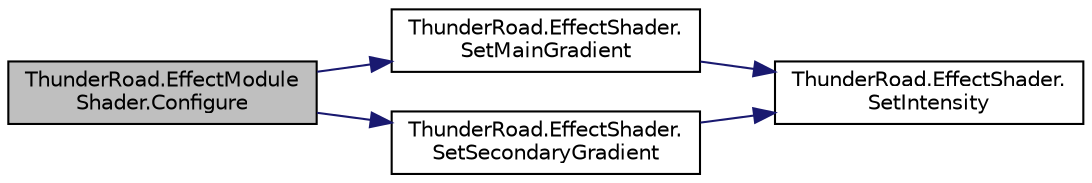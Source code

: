 digraph "ThunderRoad.EffectModuleShader.Configure"
{
 // LATEX_PDF_SIZE
  edge [fontname="Helvetica",fontsize="10",labelfontname="Helvetica",labelfontsize="10"];
  node [fontname="Helvetica",fontsize="10",shape=record];
  rankdir="LR";
  Node1 [label="ThunderRoad.EffectModule\lShader.Configure",height=0.2,width=0.4,color="black", fillcolor="grey75", style="filled", fontcolor="black",tooltip="Configures the specified effect."];
  Node1 -> Node2 [color="midnightblue",fontsize="10",style="solid",fontname="Helvetica"];
  Node2 [label="ThunderRoad.EffectShader.\lSetMainGradient",height=0.2,width=0.4,color="black", fillcolor="white", style="filled",URL="$class_thunder_road_1_1_effect_shader.html#af63226eb2a45ddbcdf90c46d74d1b3a7",tooltip="Sets the main gradient."];
  Node2 -> Node3 [color="midnightblue",fontsize="10",style="solid",fontname="Helvetica"];
  Node3 [label="ThunderRoad.EffectShader.\lSetIntensity",height=0.2,width=0.4,color="black", fillcolor="white", style="filled",URL="$class_thunder_road_1_1_effect_shader.html#a81e10df1bb7527426774861e421959c7",tooltip="Sets the intensity."];
  Node1 -> Node4 [color="midnightblue",fontsize="10",style="solid",fontname="Helvetica"];
  Node4 [label="ThunderRoad.EffectShader.\lSetSecondaryGradient",height=0.2,width=0.4,color="black", fillcolor="white", style="filled",URL="$class_thunder_road_1_1_effect_shader.html#a9094281bc31275510cb15876ddfcd696",tooltip="Sets the secondary gradient."];
  Node4 -> Node3 [color="midnightblue",fontsize="10",style="solid",fontname="Helvetica"];
}

